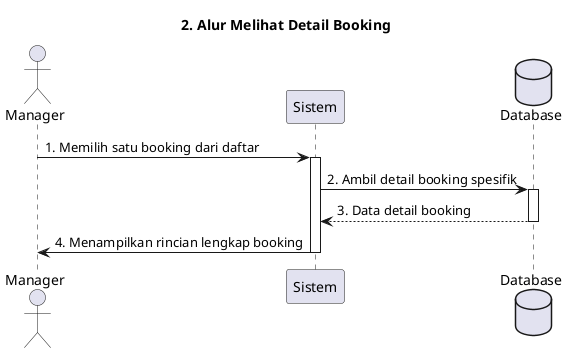@startuml
actor Manager
participant "Sistem" as System
database "Database" as DB

title 2. Alur Melihat Detail Booking

Manager -> System : 1. Memilih satu booking dari daftar
activate System
System -> DB : 2. Ambil detail booking spesifik
activate DB
DB --> System : 3. Data detail booking
deactivate DB
System -> Manager : 4. Menampilkan rincian lengkap booking
deactivate System
@enduml
